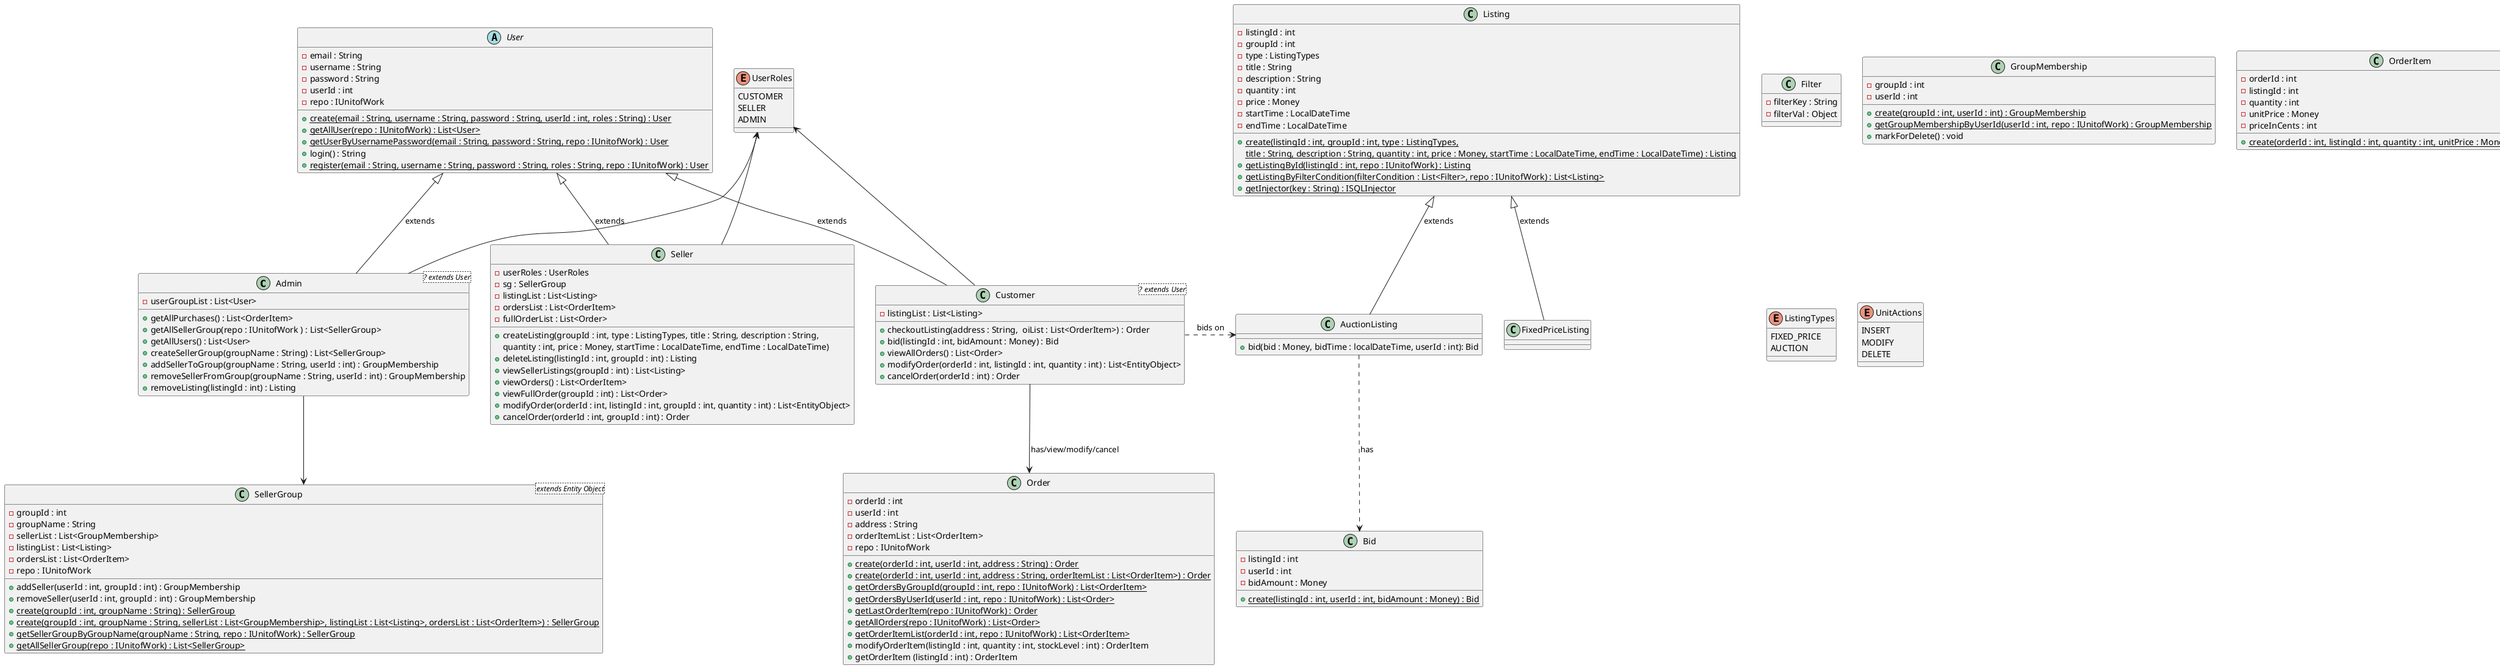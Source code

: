 @startuml

'Admin class
class Admin<? extends User> {
    - userGroupList : List<User>
    {method} + getAllPurchases() : List<OrderItem>
    {method} + getAllSellerGroup(repo : IUnitofWork ) : List<SellerGroup>
    {method} + getAllUsers() : List<User>
    {method} + createSellerGroup(groupName : String) : List<SellerGroup>
    {method} + addSellerToGroup(groupName : String, userId : int) : GroupMembership
    {method} + removeSellerFromGroup(groupName : String, userId : int) : GroupMembership
    {method} + removeListing(listingId : int) : Listing
}
'Admin extends user.
User<|--Admin : extends
'Admin has user Roles as an attribute enum (association)
UserRoles <-- Admin
'Admin has multiple SellerGroups (association)
Admin --> SellerGroup
'getAllUsers depends on user class (dependency) (implied by association)
'Admin .> User
'createSellerGroup creates sellers (dependency) (implied by association)
'Admin .> SellerGroup

'AuctionListing class
class AuctionListing {
    {method} + bid(bid : Money, bidTime : localDateTime, userId : int): Bid
}
'AuctionListing extends Listing
Listing <|-- AuctionListing : extends
'Bid method creates bids using Bid factory (dependency)
AuctionListing ..> Bid : has

'Bid Class
class Bid {
    - listingId : int
    - userId : int
    - bidAmount : Money
    {method} {static} + create(listingId : int, userId : int, bidAmount : Money) : Bid

}

'Customer Class
class Customer <? extends User> {
    - listingList : List<Listing>
    {method} + checkoutListing(address : String,  oiList : List<OrderItem>) : Order
    {method} + bid(listingId : int, bidAmount : Money) : Bid
    {method} + viewAllOrders() : List<Order>
    {method} + modifyOrder(orderId : int, listingId : int, quantity : int) : List<EntityObject>
    {method} + cancelOrder(orderId : int) : Order
}
'Customer extends user class.
User <|-- Customer : extends
'Customer has user role enum.
UserRoles <-- Customer
'Customer has list of orders. (association)
Customer --> Order : has/view/modify/cancel
'Customer bids on listings. (dependency)
Customer .> AuctionListing : bids on

'Filter Class
class Filter{
    - filterKey : String
    - filterVal : Object

}
'FixedPriceListing Class
class FixedPriceListing{

}
'FixedPriceListing extends Listing
Listing <|-- FixedPriceListing : extends

'GroupMembership Class
class GroupMembership {
    - groupId : int
    - userId : int
    {static} + create(groupId : int, userId : int) : GroupMembership
    {static} + getGroupMembershipByUserId(userId : int, repo : IUnitofWork) : GroupMembership
    + markForDelete() : void
}

'GroupMemberShip creates


'Listing Class
class Listing{
    - listingId : int
    - groupId : int
    - type : ListingTypes
    - title : String
    - description : String
    - quantity : int
    - price : Money
    - startTime : LocalDateTime
    - endTime : LocalDateTime
    {method} {static}  + create(listingId : int, groupId : int, type : ListingTypes,
    {static}title : String, description : String, quantity : int, price : Money, startTime : LocalDateTime, endTime : LocalDateTime) : Listing
    {method} {static} + getListingById(listingId : int, repo : IUnitofWork) : Listing
    {method} {static} + getListingByFilterCondition(filterCondition : List<Filter>, repo : IUnitofWork) : List<Listing>
    {method} {static} + getInjector(key : String) : ISQLInjector
}


'Order Class
class Order{
    - orderId : int
    - userId : int
    - address : String
    - orderItemList : List<OrderItem>
    - repo : IUnitofWork

    {method} {static}  + create(orderId : int, userId : int, address : String) : Order
    {method} {static}  + create(orderId : int, userId : int, address : String, orderItemList : List<OrderItem>) : Order
    {method} {static} + getOrdersByGroupId(groupId : int, repo : IUnitofWork) : List<OrderItem>
    {method} {static} + getOrdersByUserId(userId : int, repo : IUnitofWork) : List<Order>
    {method} {static} + getLastOrderItem(repo : IUnitofWork) : Order
    {method} {static} + getAllOrders(repo : IUnitofWork) : List<Order>
    {method} {static} + getOrderItemList(orderId : int, repo : IUnitofWork) : List<OrderItem>
    + modifyOrderItem(listingId : int, quantity : int, stockLevel : int) : OrderItem
    + getOrderItem (listingId : int) : OrderItem
}

'OrderItem Class
class OrderItem{
    - orderId : int
    - listingId : int
    - quantity : int
    - unitPrice : Money
    - priceInCents : int

    {static} + create(orderId : int, listingId : int, quantity : int, unitPrice : Money) : OrderItem
}

class Seller{
    - userRoles : UserRoles
    - sg : SellerGroup
    - listingList : List<Listing>
    - ordersList : List<OrderItem>
    - fullOrderList : List<Order>

    + createListing(groupId : int, type : ListingTypes, title : String, description : String,
    quantity : int, price : Money, startTime : LocalDateTime, endTime : LocalDateTime)
    + deleteListing(listingId : int, groupId : int) : Listing
    + viewSellerListings(groupId : int) : List<Listing>
    + viewOrders() : List<OrderItem>
    + viewFullOrder(groupId : int) : List<Order>
    + modifyOrder(orderId : int, listingId : int, groupId : int, quantity : int) : List<EntityObject>
    + cancelOrder(orderId : int, groupId : int) : Order

}
'Seller extends User
User <|-- Seller : extends
'Seller has user roles enum
UserRoles <-- Seller
'SellerGroup Class
class SellerGroup <extends Entity Object>{
    - groupId : int
    - groupName : String
    - sellerList : List<GroupMembership>
    - listingList : List<Listing>
    - ordersList : List<OrderItem>
    - repo : IUnitofWork

    + addSeller(userId : int, groupId : int) : GroupMembership
    + removeSeller(userId : int, groupId : int) : GroupMembership
    {static} + create(groupId : int, groupName : String) : SellerGroup
    {static} + create(groupId : int, groupName : String, sellerList : List<GroupMembership>, listingList : List<Listing>, ordersList : List<OrderItem>) : SellerGroup
    {static} + getSellerGroupByGroupName(groupName : String, repo : IUnitofWork) : SellerGroup
    {static} + getAllSellerGroup(repo : IUnitofWork) : List<SellerGroup>

}


'User Class
abstract class User{
    - email : String
    - username : String
    - password : String
    - userId : int
    - repo : IUnitofWork

    {static} + create(email : String, username : String, password : String, userId : int, roles : String) : User
    {static} + getAllUser(repo : IUnitofWork) : List<User>
    {static} + getUserByUsernamePassword(email : String, password : String, repo : IUnitofWork) : User
    + login() : String
    {static} + register(email : String, username : String, password : String, roles : String, repo : IUnitofWork) : User

}


'Enum Classes
'ListingTypes
enum ListingTypes{
    FIXED_PRICE
    AUCTION
}

enum UnitActions{
    INSERT
    MODIFY
    DELETE
}

enum UserRoles{
    CUSTOMER
    SELLER
    ADMIN
}

@enduml